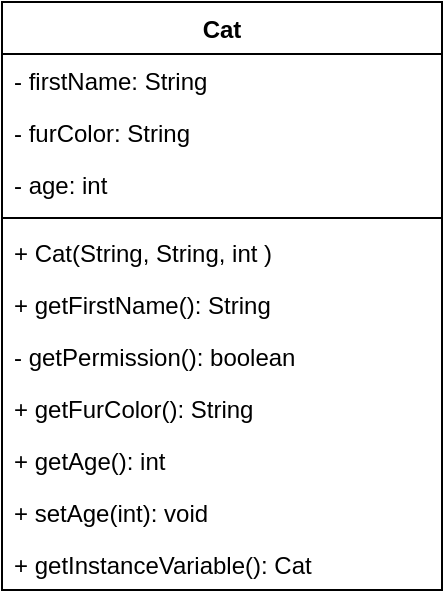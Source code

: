<mxfile>
    <diagram id="F3AlYxgK2b-1UiYVAjQF" name="Cat">
        <mxGraphModel dx="817" dy="344" grid="1" gridSize="10" guides="1" tooltips="1" connect="1" arrows="1" fold="1" page="1" pageScale="1" pageWidth="827" pageHeight="1169" math="0" shadow="0">
            <root>
                <mxCell id="0"/>
                <mxCell id="1" parent="0"/>
                <mxCell id="2" value="Cat" style="swimlane;fontStyle=1;align=center;verticalAlign=top;childLayout=stackLayout;horizontal=1;startSize=26;horizontalStack=0;resizeParent=1;resizeParentMax=0;resizeLast=0;collapsible=1;marginBottom=0;" parent="1" vertex="1">
                    <mxGeometry x="200" y="190" width="220" height="294" as="geometry"/>
                </mxCell>
                <mxCell id="3" value="- firstName: String" style="text;strokeColor=none;fillColor=none;align=left;verticalAlign=top;spacingLeft=4;spacingRight=4;overflow=hidden;rotatable=0;points=[[0,0.5],[1,0.5]];portConstraint=eastwest;" parent="2" vertex="1">
                    <mxGeometry y="26" width="220" height="26" as="geometry"/>
                </mxCell>
                <mxCell id="7" value="- furColor: String" style="text;strokeColor=none;fillColor=none;align=left;verticalAlign=top;spacingLeft=4;spacingRight=4;overflow=hidden;rotatable=0;points=[[0,0.5],[1,0.5]];portConstraint=eastwest;" vertex="1" parent="2">
                    <mxGeometry y="52" width="220" height="26" as="geometry"/>
                </mxCell>
                <mxCell id="6" value="- age: int" style="text;strokeColor=none;fillColor=none;align=left;verticalAlign=top;spacingLeft=4;spacingRight=4;overflow=hidden;rotatable=0;points=[[0,0.5],[1,0.5]];portConstraint=eastwest;" vertex="1" parent="2">
                    <mxGeometry y="78" width="220" height="26" as="geometry"/>
                </mxCell>
                <mxCell id="4" value="" style="line;strokeWidth=1;fillColor=none;align=left;verticalAlign=middle;spacingTop=-1;spacingLeft=3;spacingRight=3;rotatable=0;labelPosition=right;points=[];portConstraint=eastwest;strokeColor=inherit;" parent="2" vertex="1">
                    <mxGeometry y="104" width="220" height="8" as="geometry"/>
                </mxCell>
                <mxCell id="5" value="+ Cat(String, String, int )" style="text;strokeColor=none;fillColor=none;align=left;verticalAlign=top;spacingLeft=4;spacingRight=4;overflow=hidden;rotatable=0;points=[[0,0.5],[1,0.5]];portConstraint=eastwest;" parent="2" vertex="1">
                    <mxGeometry y="112" width="220" height="26" as="geometry"/>
                </mxCell>
                <mxCell id="8" value="+ getFirstName(): String" style="text;strokeColor=none;fillColor=none;align=left;verticalAlign=top;spacingLeft=4;spacingRight=4;overflow=hidden;rotatable=0;points=[[0,0.5],[1,0.5]];portConstraint=eastwest;" vertex="1" parent="2">
                    <mxGeometry y="138" width="220" height="26" as="geometry"/>
                </mxCell>
                <mxCell id="9" value="- getPermission(): boolean" style="text;strokeColor=none;fillColor=none;align=left;verticalAlign=top;spacingLeft=4;spacingRight=4;overflow=hidden;rotatable=0;points=[[0,0.5],[1,0.5]];portConstraint=eastwest;" vertex="1" parent="2">
                    <mxGeometry y="164" width="220" height="26" as="geometry"/>
                </mxCell>
                <mxCell id="10" value="+ getFurColor(): String" style="text;strokeColor=none;fillColor=none;align=left;verticalAlign=top;spacingLeft=4;spacingRight=4;overflow=hidden;rotatable=0;points=[[0,0.5],[1,0.5]];portConstraint=eastwest;" vertex="1" parent="2">
                    <mxGeometry y="190" width="220" height="26" as="geometry"/>
                </mxCell>
                <mxCell id="11" value="+ getAge(): int" style="text;strokeColor=none;fillColor=none;align=left;verticalAlign=top;spacingLeft=4;spacingRight=4;overflow=hidden;rotatable=0;points=[[0,0.5],[1,0.5]];portConstraint=eastwest;" vertex="1" parent="2">
                    <mxGeometry y="216" width="220" height="26" as="geometry"/>
                </mxCell>
                <mxCell id="12" value="+ setAge(int): void" style="text;strokeColor=none;fillColor=none;align=left;verticalAlign=top;spacingLeft=4;spacingRight=4;overflow=hidden;rotatable=0;points=[[0,0.5],[1,0.5]];portConstraint=eastwest;" vertex="1" parent="2">
                    <mxGeometry y="242" width="220" height="26" as="geometry"/>
                </mxCell>
                <mxCell id="13" value="+ getInstanceVariable(): Cat" style="text;strokeColor=none;fillColor=none;align=left;verticalAlign=top;spacingLeft=4;spacingRight=4;overflow=hidden;rotatable=0;points=[[0,0.5],[1,0.5]];portConstraint=eastwest;" vertex="1" parent="2">
                    <mxGeometry y="268" width="220" height="26" as="geometry"/>
                </mxCell>
            </root>
        </mxGraphModel>
    </diagram>
    <diagram name="App - Cat" id="nXwNcKQka2FG_pMNDV9N">
        <mxGraphModel dx="817" dy="344" grid="1" gridSize="10" guides="1" tooltips="1" connect="1" arrows="1" fold="1" page="1" pageScale="1" pageWidth="827" pageHeight="1169" math="0" shadow="0">
            <root>
                <mxCell id="IlXh3WlEgDwbw4SKL5wo-0"/>
                <mxCell id="IlXh3WlEgDwbw4SKL5wo-1" parent="IlXh3WlEgDwbw4SKL5wo-0"/>
                <mxCell id="IlXh3WlEgDwbw4SKL5wo-2" value="Cat" style="swimlane;fontStyle=1;align=center;verticalAlign=top;childLayout=stackLayout;horizontal=1;startSize=26;horizontalStack=0;resizeParent=1;resizeParentMax=0;resizeLast=0;collapsible=1;marginBottom=0;" vertex="1" parent="IlXh3WlEgDwbw4SKL5wo-1">
                    <mxGeometry x="360" y="200" width="220" height="294" as="geometry"/>
                </mxCell>
                <mxCell id="IlXh3WlEgDwbw4SKL5wo-3" value="- firstName: String" style="text;strokeColor=none;fillColor=none;align=left;verticalAlign=top;spacingLeft=4;spacingRight=4;overflow=hidden;rotatable=0;points=[[0,0.5],[1,0.5]];portConstraint=eastwest;" vertex="1" parent="IlXh3WlEgDwbw4SKL5wo-2">
                    <mxGeometry y="26" width="220" height="26" as="geometry"/>
                </mxCell>
                <mxCell id="IlXh3WlEgDwbw4SKL5wo-4" value="- furColor: String" style="text;strokeColor=none;fillColor=none;align=left;verticalAlign=top;spacingLeft=4;spacingRight=4;overflow=hidden;rotatable=0;points=[[0,0.5],[1,0.5]];portConstraint=eastwest;" vertex="1" parent="IlXh3WlEgDwbw4SKL5wo-2">
                    <mxGeometry y="52" width="220" height="26" as="geometry"/>
                </mxCell>
                <mxCell id="IlXh3WlEgDwbw4SKL5wo-5" value="- age: int" style="text;strokeColor=none;fillColor=none;align=left;verticalAlign=top;spacingLeft=4;spacingRight=4;overflow=hidden;rotatable=0;points=[[0,0.5],[1,0.5]];portConstraint=eastwest;" vertex="1" parent="IlXh3WlEgDwbw4SKL5wo-2">
                    <mxGeometry y="78" width="220" height="26" as="geometry"/>
                </mxCell>
                <mxCell id="IlXh3WlEgDwbw4SKL5wo-6" value="" style="line;strokeWidth=1;fillColor=none;align=left;verticalAlign=middle;spacingTop=-1;spacingLeft=3;spacingRight=3;rotatable=0;labelPosition=right;points=[];portConstraint=eastwest;strokeColor=inherit;" vertex="1" parent="IlXh3WlEgDwbw4SKL5wo-2">
                    <mxGeometry y="104" width="220" height="8" as="geometry"/>
                </mxCell>
                <mxCell id="IlXh3WlEgDwbw4SKL5wo-7" value="+ Cat(String, String, int )" style="text;strokeColor=none;fillColor=none;align=left;verticalAlign=top;spacingLeft=4;spacingRight=4;overflow=hidden;rotatable=0;points=[[0,0.5],[1,0.5]];portConstraint=eastwest;" vertex="1" parent="IlXh3WlEgDwbw4SKL5wo-2">
                    <mxGeometry y="112" width="220" height="26" as="geometry"/>
                </mxCell>
                <mxCell id="IlXh3WlEgDwbw4SKL5wo-8" value="+ getFirstName(): String" style="text;strokeColor=none;fillColor=none;align=left;verticalAlign=top;spacingLeft=4;spacingRight=4;overflow=hidden;rotatable=0;points=[[0,0.5],[1,0.5]];portConstraint=eastwest;" vertex="1" parent="IlXh3WlEgDwbw4SKL5wo-2">
                    <mxGeometry y="138" width="220" height="26" as="geometry"/>
                </mxCell>
                <mxCell id="IlXh3WlEgDwbw4SKL5wo-9" value="- getPermission(): boolean" style="text;strokeColor=none;fillColor=none;align=left;verticalAlign=top;spacingLeft=4;spacingRight=4;overflow=hidden;rotatable=0;points=[[0,0.5],[1,0.5]];portConstraint=eastwest;" vertex="1" parent="IlXh3WlEgDwbw4SKL5wo-2">
                    <mxGeometry y="164" width="220" height="26" as="geometry"/>
                </mxCell>
                <mxCell id="IlXh3WlEgDwbw4SKL5wo-10" value="+ getFurColor(): String" style="text;strokeColor=none;fillColor=none;align=left;verticalAlign=top;spacingLeft=4;spacingRight=4;overflow=hidden;rotatable=0;points=[[0,0.5],[1,0.5]];portConstraint=eastwest;" vertex="1" parent="IlXh3WlEgDwbw4SKL5wo-2">
                    <mxGeometry y="190" width="220" height="26" as="geometry"/>
                </mxCell>
                <mxCell id="IlXh3WlEgDwbw4SKL5wo-11" value="+ getAge(): int" style="text;strokeColor=none;fillColor=none;align=left;verticalAlign=top;spacingLeft=4;spacingRight=4;overflow=hidden;rotatable=0;points=[[0,0.5],[1,0.5]];portConstraint=eastwest;" vertex="1" parent="IlXh3WlEgDwbw4SKL5wo-2">
                    <mxGeometry y="216" width="220" height="26" as="geometry"/>
                </mxCell>
                <mxCell id="IlXh3WlEgDwbw4SKL5wo-12" value="+ setAge(int): void" style="text;strokeColor=none;fillColor=none;align=left;verticalAlign=top;spacingLeft=4;spacingRight=4;overflow=hidden;rotatable=0;points=[[0,0.5],[1,0.5]];portConstraint=eastwest;" vertex="1" parent="IlXh3WlEgDwbw4SKL5wo-2">
                    <mxGeometry y="242" width="220" height="26" as="geometry"/>
                </mxCell>
                <mxCell id="IlXh3WlEgDwbw4SKL5wo-13" value="+ getInstanceVariable(): Cat" style="text;strokeColor=none;fillColor=none;align=left;verticalAlign=top;spacingLeft=4;spacingRight=4;overflow=hidden;rotatable=0;points=[[0,0.5],[1,0.5]];portConstraint=eastwest;" vertex="1" parent="IlXh3WlEgDwbw4SKL5wo-2">
                    <mxGeometry y="268" width="220" height="26" as="geometry"/>
                </mxCell>
                <mxCell id="guT_VXAfCU8LsqjTJmhu-0" value="App" style="swimlane;fontStyle=1;align=center;verticalAlign=top;childLayout=stackLayout;horizontal=1;startSize=26;horizontalStack=0;resizeParent=1;resizeParentMax=0;resizeLast=0;collapsible=1;marginBottom=0;" vertex="1" parent="IlXh3WlEgDwbw4SKL5wo-1">
                    <mxGeometry x="80" y="200" width="160" height="86" as="geometry"/>
                </mxCell>
                <mxCell id="guT_VXAfCU8LsqjTJmhu-2" value="" style="line;strokeWidth=1;fillColor=none;align=left;verticalAlign=middle;spacingTop=-1;spacingLeft=3;spacingRight=3;rotatable=0;labelPosition=right;points=[];portConstraint=eastwest;strokeColor=inherit;" vertex="1" parent="guT_VXAfCU8LsqjTJmhu-0">
                    <mxGeometry y="26" width="160" height="8" as="geometry"/>
                </mxCell>
                <mxCell id="guT_VXAfCU8LsqjTJmhu-3" value="+ main(String[]): void" style="text;strokeColor=none;fillColor=none;align=left;verticalAlign=top;spacingLeft=4;spacingRight=4;overflow=hidden;rotatable=0;points=[[0,0.5],[1,0.5]];portConstraint=eastwest;fontStyle=4" vertex="1" parent="guT_VXAfCU8LsqjTJmhu-0">
                    <mxGeometry y="34" width="160" height="26" as="geometry"/>
                </mxCell>
                <mxCell id="guT_VXAfCU8LsqjTJmhu-4" value="+ output(String): void" style="text;strokeColor=none;fillColor=none;align=left;verticalAlign=top;spacingLeft=4;spacingRight=4;overflow=hidden;rotatable=0;points=[[0,0.5],[1,0.5]];portConstraint=eastwest;fontStyle=4" vertex="1" parent="guT_VXAfCU8LsqjTJmhu-0">
                    <mxGeometry y="60" width="160" height="26" as="geometry"/>
                </mxCell>
                <mxCell id="guT_VXAfCU8LsqjTJmhu-5" value="" style="endArrow=open;endFill=1;endSize=12;html=1;" edge="1" parent="IlXh3WlEgDwbw4SKL5wo-1">
                    <mxGeometry width="160" relative="1" as="geometry">
                        <mxPoint x="240" y="250" as="sourcePoint"/>
                        <mxPoint x="360" y="250" as="targetPoint"/>
                    </mxGeometry>
                </mxCell>
            </root>
        </mxGraphModel>
    </diagram>
</mxfile>